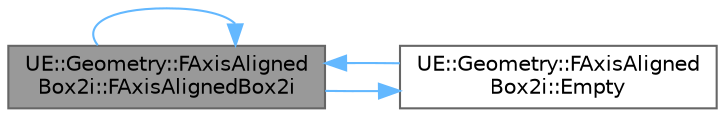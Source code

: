 digraph "UE::Geometry::FAxisAlignedBox2i::FAxisAlignedBox2i"
{
 // INTERACTIVE_SVG=YES
 // LATEX_PDF_SIZE
  bgcolor="transparent";
  edge [fontname=Helvetica,fontsize=10,labelfontname=Helvetica,labelfontsize=10];
  node [fontname=Helvetica,fontsize=10,shape=box,height=0.2,width=0.4];
  rankdir="LR";
  Node1 [id="Node000001",label="UE::Geometry::FAxisAligned\lBox2i::FAxisAlignedBox2i",height=0.2,width=0.4,color="gray40", fillcolor="grey60", style="filled", fontcolor="black",tooltip=" "];
  Node1 -> Node1 [id="edge1_Node000001_Node000001",color="steelblue1",style="solid",tooltip=" "];
  Node1 -> Node2 [id="edge2_Node000001_Node000002",color="steelblue1",style="solid",tooltip=" "];
  Node2 [id="Node000002",label="UE::Geometry::FAxisAligned\lBox2i::Empty",height=0.2,width=0.4,color="grey40", fillcolor="white", style="filled",URL="$d2/da3/structUE_1_1Geometry_1_1FAxisAlignedBox2i.html#a65f127142c83aa2003561fb31d473327",tooltip=" "];
  Node2 -> Node1 [id="edge3_Node000002_Node000001",color="steelblue1",style="solid",tooltip=" "];
}
